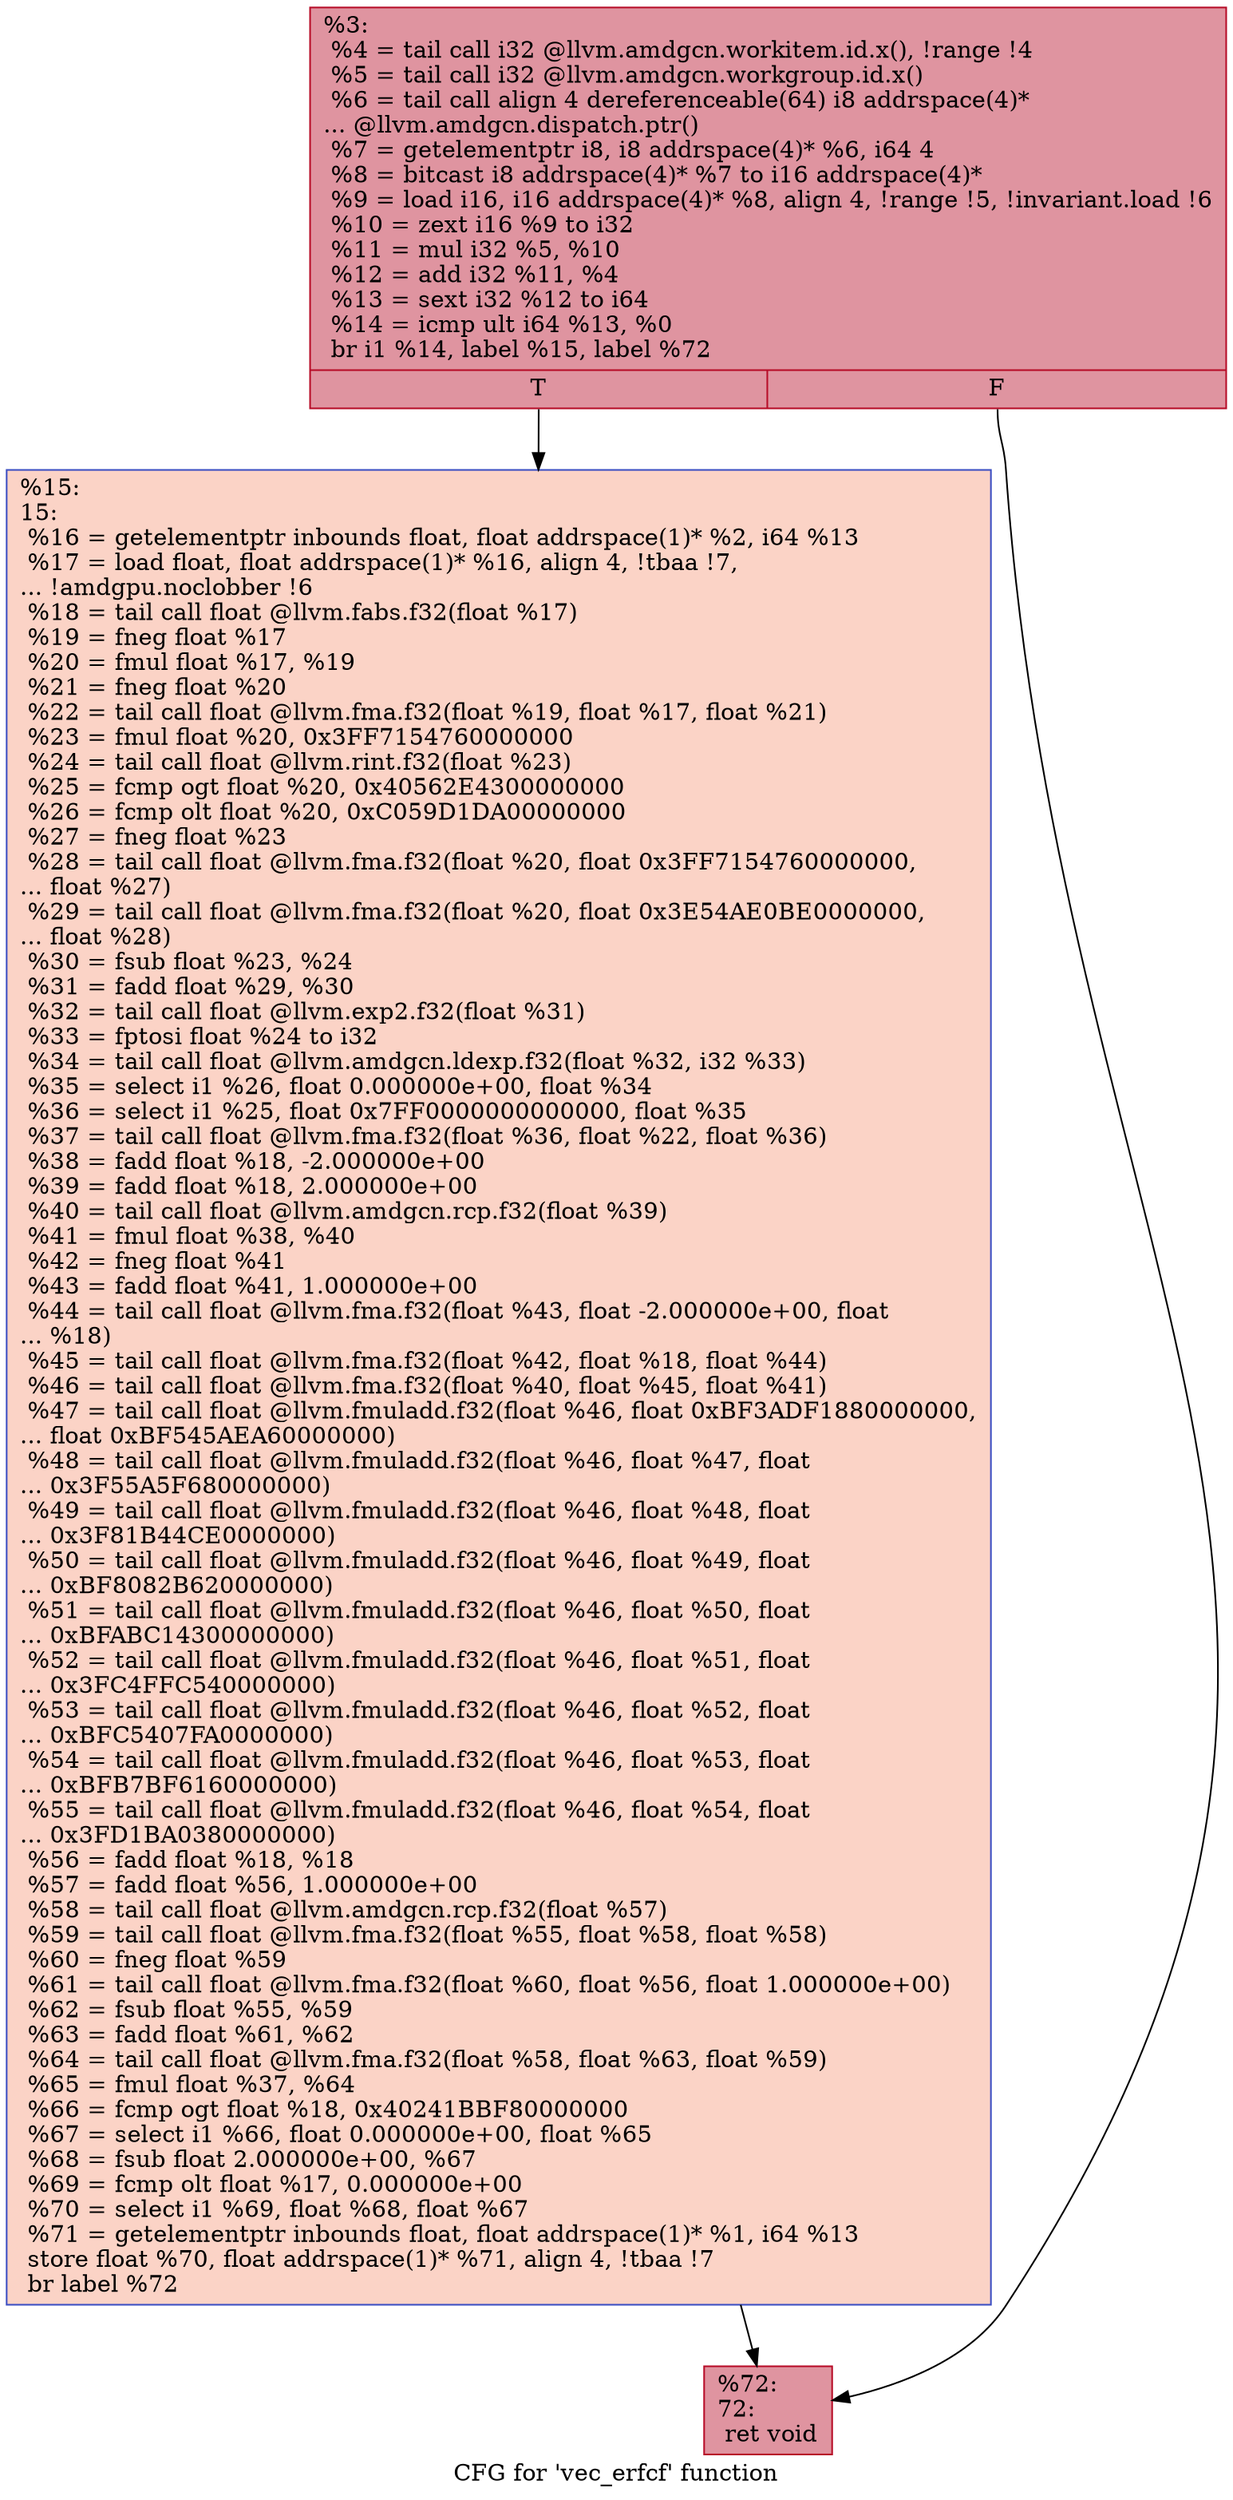 digraph "CFG for 'vec_erfcf' function" {
	label="CFG for 'vec_erfcf' function";

	Node0x5701f70 [shape=record,color="#b70d28ff", style=filled, fillcolor="#b70d2870",label="{%3:\l  %4 = tail call i32 @llvm.amdgcn.workitem.id.x(), !range !4\l  %5 = tail call i32 @llvm.amdgcn.workgroup.id.x()\l  %6 = tail call align 4 dereferenceable(64) i8 addrspace(4)*\l... @llvm.amdgcn.dispatch.ptr()\l  %7 = getelementptr i8, i8 addrspace(4)* %6, i64 4\l  %8 = bitcast i8 addrspace(4)* %7 to i16 addrspace(4)*\l  %9 = load i16, i16 addrspace(4)* %8, align 4, !range !5, !invariant.load !6\l  %10 = zext i16 %9 to i32\l  %11 = mul i32 %5, %10\l  %12 = add i32 %11, %4\l  %13 = sext i32 %12 to i64\l  %14 = icmp ult i64 %13, %0\l  br i1 %14, label %15, label %72\l|{<s0>T|<s1>F}}"];
	Node0x5701f70:s0 -> Node0x5702d10;
	Node0x5701f70:s1 -> Node0x5703f80;
	Node0x5702d10 [shape=record,color="#3d50c3ff", style=filled, fillcolor="#f59c7d70",label="{%15:\l15:                                               \l  %16 = getelementptr inbounds float, float addrspace(1)* %2, i64 %13\l  %17 = load float, float addrspace(1)* %16, align 4, !tbaa !7,\l... !amdgpu.noclobber !6\l  %18 = tail call float @llvm.fabs.f32(float %17)\l  %19 = fneg float %17\l  %20 = fmul float %17, %19\l  %21 = fneg float %20\l  %22 = tail call float @llvm.fma.f32(float %19, float %17, float %21)\l  %23 = fmul float %20, 0x3FF7154760000000\l  %24 = tail call float @llvm.rint.f32(float %23)\l  %25 = fcmp ogt float %20, 0x40562E4300000000\l  %26 = fcmp olt float %20, 0xC059D1DA00000000\l  %27 = fneg float %23\l  %28 = tail call float @llvm.fma.f32(float %20, float 0x3FF7154760000000,\l... float %27)\l  %29 = tail call float @llvm.fma.f32(float %20, float 0x3E54AE0BE0000000,\l... float %28)\l  %30 = fsub float %23, %24\l  %31 = fadd float %29, %30\l  %32 = tail call float @llvm.exp2.f32(float %31)\l  %33 = fptosi float %24 to i32\l  %34 = tail call float @llvm.amdgcn.ldexp.f32(float %32, i32 %33)\l  %35 = select i1 %26, float 0.000000e+00, float %34\l  %36 = select i1 %25, float 0x7FF0000000000000, float %35\l  %37 = tail call float @llvm.fma.f32(float %36, float %22, float %36)\l  %38 = fadd float %18, -2.000000e+00\l  %39 = fadd float %18, 2.000000e+00\l  %40 = tail call float @llvm.amdgcn.rcp.f32(float %39)\l  %41 = fmul float %38, %40\l  %42 = fneg float %41\l  %43 = fadd float %41, 1.000000e+00\l  %44 = tail call float @llvm.fma.f32(float %43, float -2.000000e+00, float\l... %18)\l  %45 = tail call float @llvm.fma.f32(float %42, float %18, float %44)\l  %46 = tail call float @llvm.fma.f32(float %40, float %45, float %41)\l  %47 = tail call float @llvm.fmuladd.f32(float %46, float 0xBF3ADF1880000000,\l... float 0xBF545AEA60000000)\l  %48 = tail call float @llvm.fmuladd.f32(float %46, float %47, float\l... 0x3F55A5F680000000)\l  %49 = tail call float @llvm.fmuladd.f32(float %46, float %48, float\l... 0x3F81B44CE0000000)\l  %50 = tail call float @llvm.fmuladd.f32(float %46, float %49, float\l... 0xBF8082B620000000)\l  %51 = tail call float @llvm.fmuladd.f32(float %46, float %50, float\l... 0xBFABC14300000000)\l  %52 = tail call float @llvm.fmuladd.f32(float %46, float %51, float\l... 0x3FC4FFC540000000)\l  %53 = tail call float @llvm.fmuladd.f32(float %46, float %52, float\l... 0xBFC5407FA0000000)\l  %54 = tail call float @llvm.fmuladd.f32(float %46, float %53, float\l... 0xBFB7BF6160000000)\l  %55 = tail call float @llvm.fmuladd.f32(float %46, float %54, float\l... 0x3FD1BA0380000000)\l  %56 = fadd float %18, %18\l  %57 = fadd float %56, 1.000000e+00\l  %58 = tail call float @llvm.amdgcn.rcp.f32(float %57)\l  %59 = tail call float @llvm.fma.f32(float %55, float %58, float %58)\l  %60 = fneg float %59\l  %61 = tail call float @llvm.fma.f32(float %60, float %56, float 1.000000e+00)\l  %62 = fsub float %55, %59\l  %63 = fadd float %61, %62\l  %64 = tail call float @llvm.fma.f32(float %58, float %63, float %59)\l  %65 = fmul float %37, %64\l  %66 = fcmp ogt float %18, 0x40241BBF80000000\l  %67 = select i1 %66, float 0.000000e+00, float %65\l  %68 = fsub float 2.000000e+00, %67\l  %69 = fcmp olt float %17, 0.000000e+00\l  %70 = select i1 %69, float %68, float %67\l  %71 = getelementptr inbounds float, float addrspace(1)* %1, i64 %13\l  store float %70, float addrspace(1)* %71, align 4, !tbaa !7\l  br label %72\l}"];
	Node0x5702d10 -> Node0x5703f80;
	Node0x5703f80 [shape=record,color="#b70d28ff", style=filled, fillcolor="#b70d2870",label="{%72:\l72:                                               \l  ret void\l}"];
}
